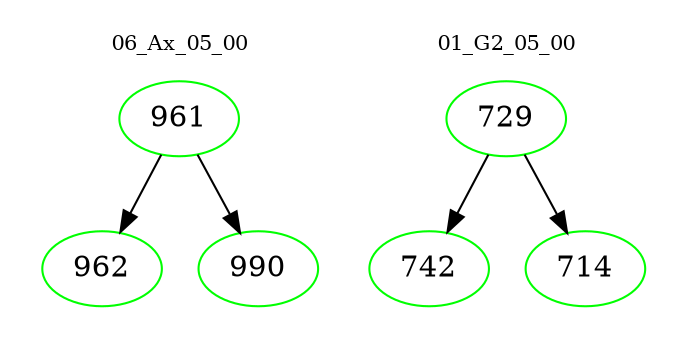 digraph{
subgraph cluster_0 {
color = white
label = "06_Ax_05_00";
fontsize=10;
T0_961 [label="961", color="green"]
T0_961 -> T0_962 [color="black"]
T0_962 [label="962", color="green"]
T0_961 -> T0_990 [color="black"]
T0_990 [label="990", color="green"]
}
subgraph cluster_1 {
color = white
label = "01_G2_05_00";
fontsize=10;
T1_729 [label="729", color="green"]
T1_729 -> T1_742 [color="black"]
T1_742 [label="742", color="green"]
T1_729 -> T1_714 [color="black"]
T1_714 [label="714", color="green"]
}
}
